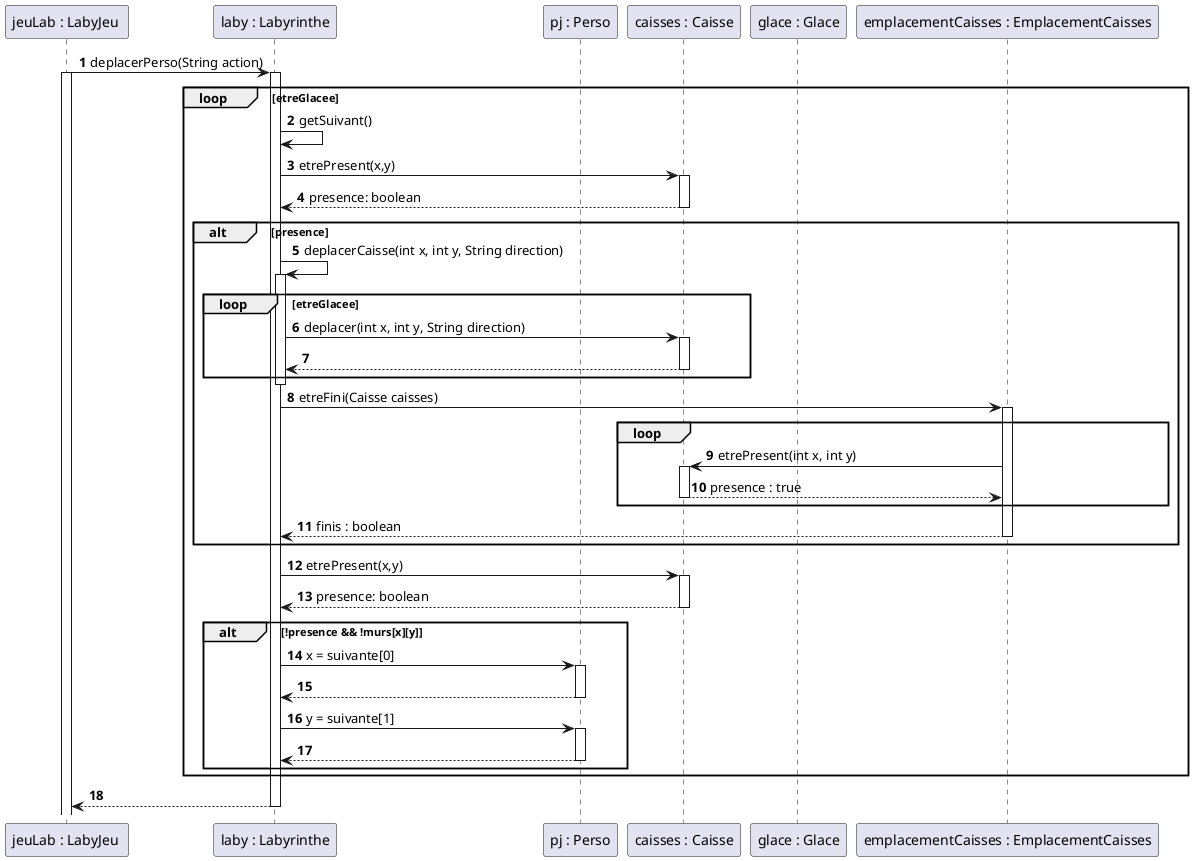 @startuml
'https://plantuml.com/sequence-diagram
participant "jeuLab : LabyJeu " as lj
participant "laby : Labyrinthe" as l
participant "pj : Perso" as p
participant "caisses : Caisse" as c
participant "glace : Glace" as g
participant "emplacementCaisses : EmplacementCaisses" as ep


autonumber

lj -> l : deplacerPerso(String action)
activate lj
activate l
loop etreGlacee
    l -> l : getSuivant()
    l -> c : etrePresent(x,y)
    activate c
    l <-- c : presence: boolean
    deactivate c

    alt presence
        l -> l : deplacerCaisse(int x, int y, String direction)
        activate l
        loop etreGlacee
            l -> c : deplacer(int x, int y, String direction)
            activate c
            l <-- c
            deactivate c
        end
        deactivate l
         l -> ep : etreFini(Caisse caisses)
         activate ep
         loop
         ep -> c : etrePresent(int x, int y)
         activate c
         ep <-- c : presence : true
         deactivate c
         end
         l <-- ep : finis : boolean
         deactivate ep
    end
    l -> c : etrePresent(x,y)
    activate c
    l <-- c : presence: boolean
    deactivate c

    alt !presence && !murs[x][y]

        l -> p : x = suivante[0]
        activate p
        l <-- p
        deactivate p
        l -> p : y = suivante[1]
        activate p
        l <-- p
        deactivate p
    end
end

lj <-- l
deactivate l




@enduml